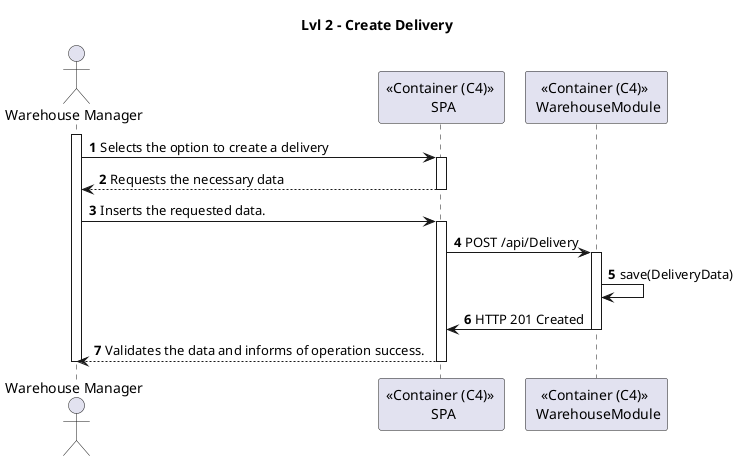 @startuml US

title Lvl 2 - Create Delivery

autonumber

actor "Warehouse Manager" as WM
participant "<< Container (C4) >> \n SPA" as S
participant "<< Container (C4) >> \n WarehouseModule" as WMD


activate WM
WM -> S : Selects the option to create a delivery
activate S
S --> WM : Requests the necessary data
deactivate S

WM -> S : Inserts the requested data.
activate S

S -> WMD : POST /api/Delivery
activate WMD

WMD -> WMD : save(DeliveryData)

WMD -> S : HTTP 201 Created
deactivate WMD

S --> WM : Validates the data and informs of operation success.

deactivate S

deactivate WM

@enduml